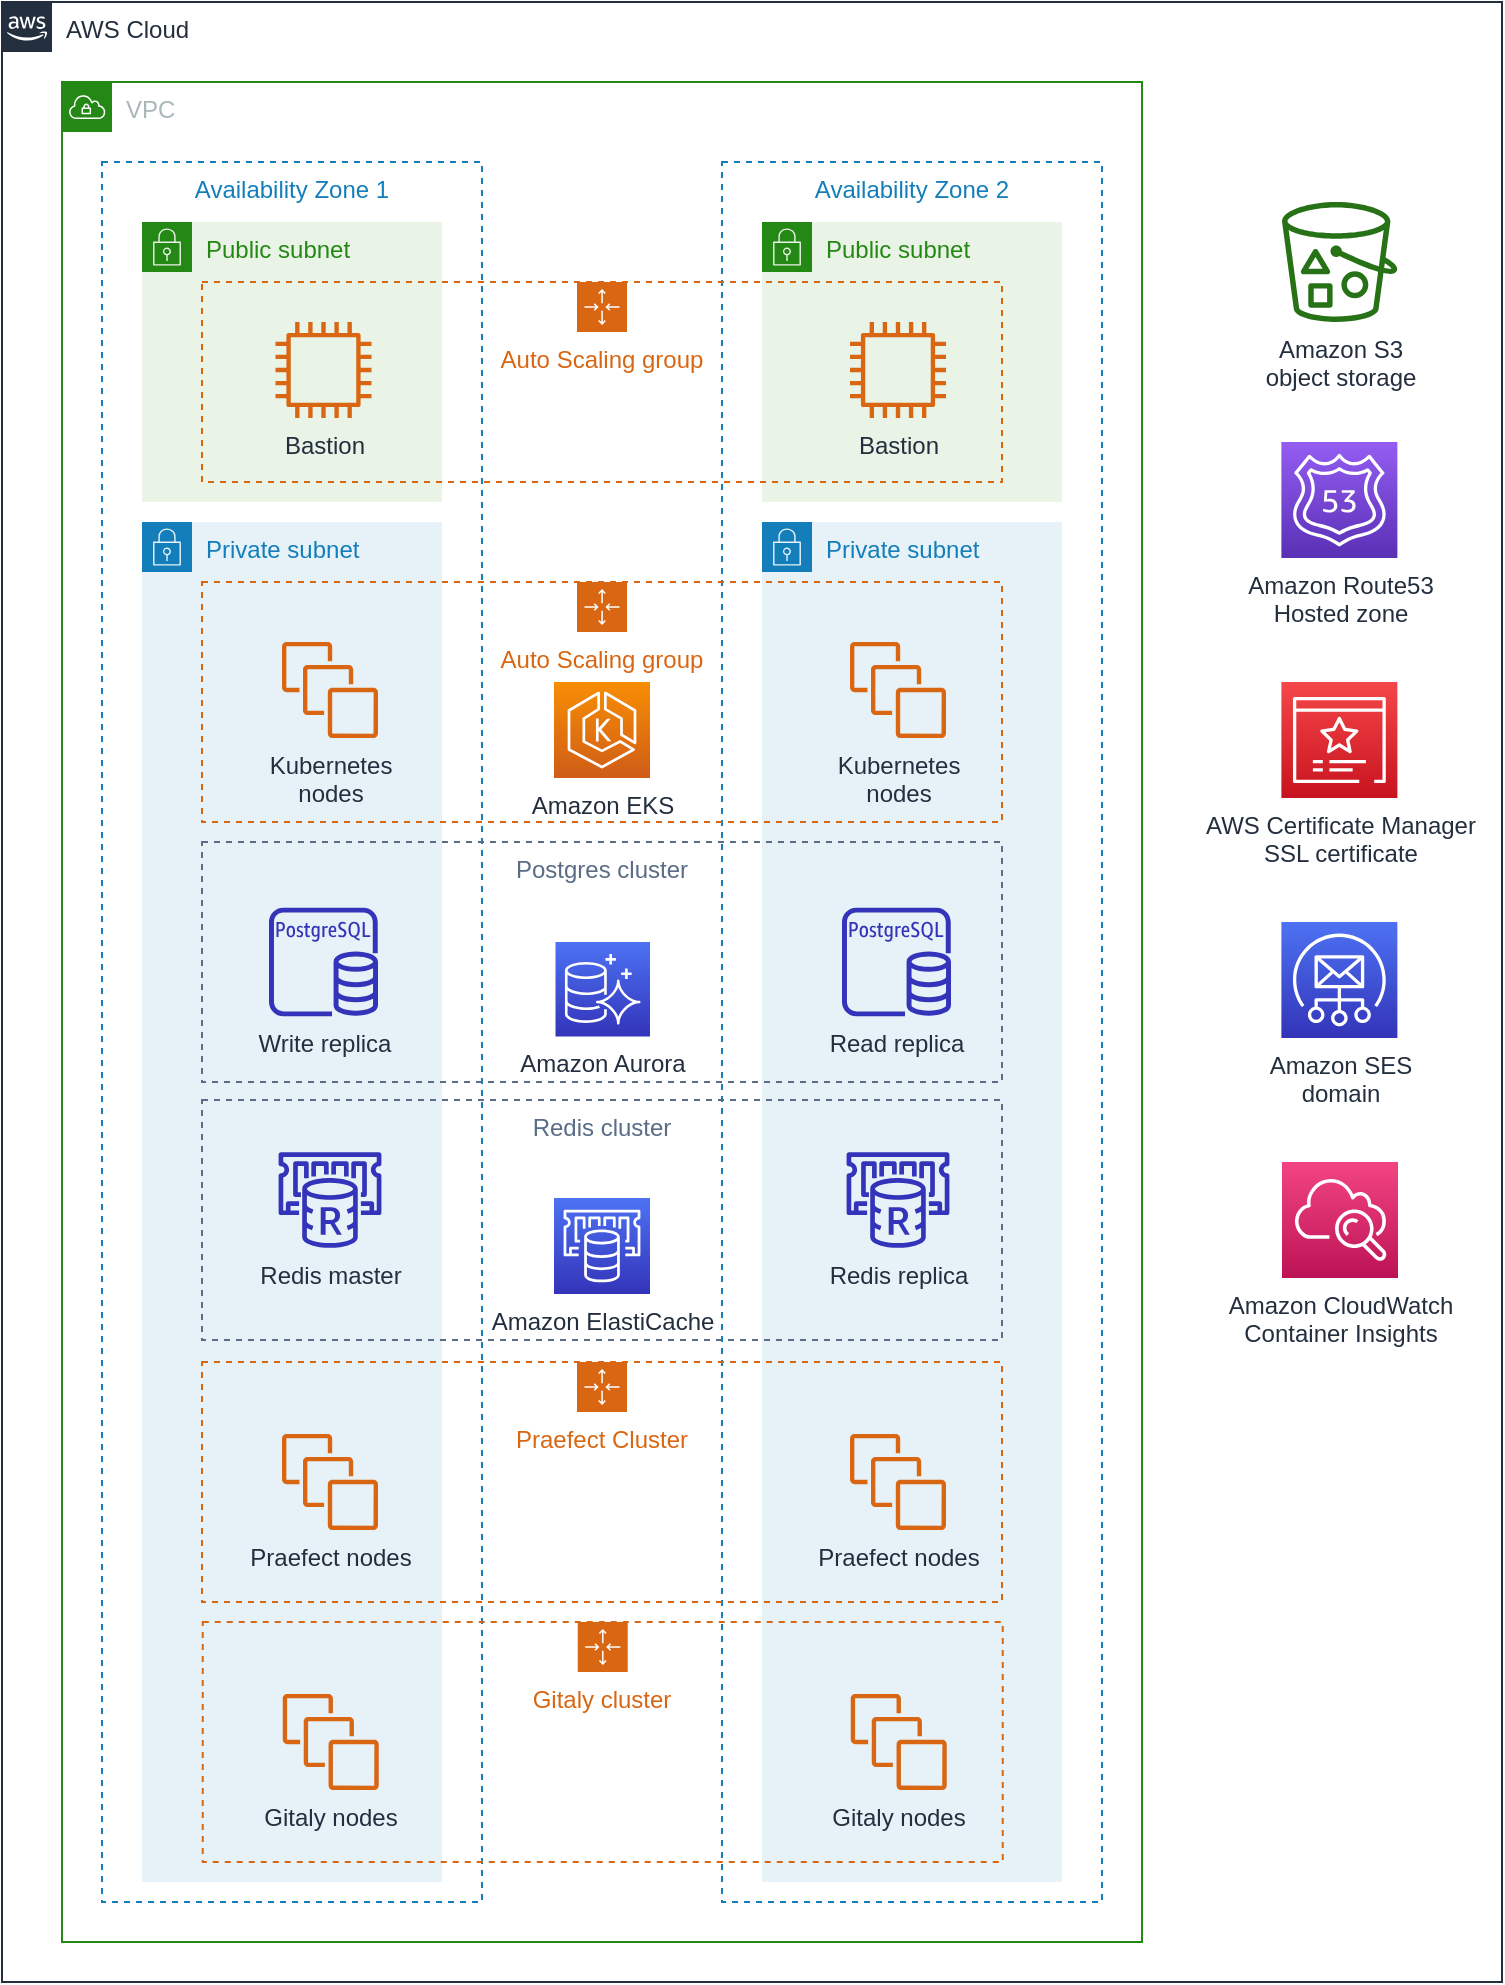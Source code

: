 <mxfile>
    <diagram id="ygJa8LKhD-JKV2qi45nE" name="Page-1">
        <mxGraphModel dx="911" dy="958" grid="1" gridSize="10" guides="1" tooltips="1" connect="1" arrows="1" fold="1" page="0" pageScale="1" pageWidth="850" pageHeight="1100" math="0" shadow="0">
            <root>
                <mxCell id="0"/>
                <mxCell id="1" parent="0"/>
                <mxCell id="vAmtrZHscYTu-8P-I5EJ-42" value="AWS Cloud" style="points=[[0,0],[0.25,0],[0.5,0],[0.75,0],[1,0],[1,0.25],[1,0.5],[1,0.75],[1,1],[0.75,1],[0.5,1],[0.25,1],[0,1],[0,0.75],[0,0.5],[0,0.25]];outlineConnect=0;gradientColor=none;html=1;whiteSpace=wrap;fontSize=12;fontStyle=0;shape=mxgraph.aws4.group;grIcon=mxgraph.aws4.group_aws_cloud_alt;strokeColor=#232F3E;fillColor=none;verticalAlign=top;align=left;spacingLeft=30;fontColor=#232F3E;dashed=0;" parent="1" vertex="1">
                    <mxGeometry x="20" y="180" width="750" height="990" as="geometry"/>
                </mxCell>
                <mxCell id="vAmtrZHscYTu-8P-I5EJ-1" value="VPC" style="points=[[0,0],[0.25,0],[0.5,0],[0.75,0],[1,0],[1,0.25],[1,0.5],[1,0.75],[1,1],[0.75,1],[0.5,1],[0.25,1],[0,1],[0,0.75],[0,0.5],[0,0.25]];outlineConnect=0;gradientColor=none;html=1;whiteSpace=wrap;fontSize=12;fontStyle=0;shape=mxgraph.aws4.group;grIcon=mxgraph.aws4.group_vpc;strokeColor=#248814;fillColor=none;verticalAlign=top;align=left;spacingLeft=30;fontColor=#AAB7B8;dashed=0;" parent="1" vertex="1">
                    <mxGeometry x="50" y="220" width="540" height="930" as="geometry"/>
                </mxCell>
                <mxCell id="vAmtrZHscYTu-8P-I5EJ-2" value="Availability Zone 1" style="fillColor=none;strokeColor=#147EBA;dashed=1;verticalAlign=top;fontStyle=0;fontColor=#147EBA;" parent="1" vertex="1">
                    <mxGeometry x="70" y="260" width="190" height="870" as="geometry"/>
                </mxCell>
                <mxCell id="vAmtrZHscYTu-8P-I5EJ-3" value="Availability Zone 2" style="fillColor=none;strokeColor=#147EBA;dashed=1;verticalAlign=top;fontStyle=0;fontColor=#147EBA;" parent="1" vertex="1">
                    <mxGeometry x="380" y="260" width="190" height="870" as="geometry"/>
                </mxCell>
                <mxCell id="vAmtrZHscYTu-8P-I5EJ-4" value="Public subnet" style="points=[[0,0],[0.25,0],[0.5,0],[0.75,0],[1,0],[1,0.25],[1,0.5],[1,0.75],[1,1],[0.75,1],[0.5,1],[0.25,1],[0,1],[0,0.75],[0,0.5],[0,0.25]];outlineConnect=0;gradientColor=none;html=1;whiteSpace=wrap;fontSize=12;fontStyle=0;shape=mxgraph.aws4.group;grIcon=mxgraph.aws4.group_security_group;grStroke=0;strokeColor=#248814;fillColor=#E9F3E6;verticalAlign=top;align=left;spacingLeft=30;fontColor=#248814;dashed=0;" parent="1" vertex="1">
                    <mxGeometry x="90" y="290" width="150" height="140" as="geometry"/>
                </mxCell>
                <mxCell id="vAmtrZHscYTu-8P-I5EJ-5" value="Public subnet" style="points=[[0,0],[0.25,0],[0.5,0],[0.75,0],[1,0],[1,0.25],[1,0.5],[1,0.75],[1,1],[0.75,1],[0.5,1],[0.25,1],[0,1],[0,0.75],[0,0.5],[0,0.25]];outlineConnect=0;gradientColor=none;html=1;whiteSpace=wrap;fontSize=12;fontStyle=0;shape=mxgraph.aws4.group;grIcon=mxgraph.aws4.group_security_group;grStroke=0;strokeColor=#248814;fillColor=#E9F3E6;verticalAlign=top;align=left;spacingLeft=30;fontColor=#248814;dashed=0;" parent="1" vertex="1">
                    <mxGeometry x="400" y="290" width="150" height="140" as="geometry"/>
                </mxCell>
                <mxCell id="vAmtrZHscYTu-8P-I5EJ-6" value="Private subnet" style="points=[[0,0],[0.25,0],[0.5,0],[0.75,0],[1,0],[1,0.25],[1,0.5],[1,0.75],[1,1],[0.75,1],[0.5,1],[0.25,1],[0,1],[0,0.75],[0,0.5],[0,0.25]];outlineConnect=0;gradientColor=none;html=1;whiteSpace=wrap;fontSize=12;fontStyle=0;shape=mxgraph.aws4.group;grIcon=mxgraph.aws4.group_security_group;grStroke=0;strokeColor=#147EBA;fillColor=#E6F2F8;verticalAlign=top;align=left;spacingLeft=30;fontColor=#147EBA;dashed=0;" parent="1" vertex="1">
                    <mxGeometry x="90" y="440" width="150" height="680" as="geometry"/>
                </mxCell>
                <mxCell id="vAmtrZHscYTu-8P-I5EJ-7" value="Private subnet" style="points=[[0,0],[0.25,0],[0.5,0],[0.75,0],[1,0],[1,0.25],[1,0.5],[1,0.75],[1,1],[0.75,1],[0.5,1],[0.25,1],[0,1],[0,0.75],[0,0.5],[0,0.25]];outlineConnect=0;gradientColor=none;html=1;whiteSpace=wrap;fontSize=12;fontStyle=0;shape=mxgraph.aws4.group;grIcon=mxgraph.aws4.group_security_group;grStroke=0;strokeColor=#147EBA;fillColor=#E6F2F8;verticalAlign=top;align=left;spacingLeft=30;fontColor=#147EBA;dashed=0;" parent="1" vertex="1">
                    <mxGeometry x="400" y="440" width="150" height="680" as="geometry"/>
                </mxCell>
                <mxCell id="vAmtrZHscYTu-8P-I5EJ-12" value="Auto Scaling group" style="points=[[0,0],[0.25,0],[0.5,0],[0.75,0],[1,0],[1,0.25],[1,0.5],[1,0.75],[1,1],[0.75,1],[0.5,1],[0.25,1],[0,1],[0,0.75],[0,0.5],[0,0.25]];outlineConnect=0;gradientColor=none;html=1;whiteSpace=wrap;fontSize=12;fontStyle=0;shape=mxgraph.aws4.groupCenter;grIcon=mxgraph.aws4.group_auto_scaling_group;grStroke=1;strokeColor=#D86613;fillColor=none;verticalAlign=top;align=center;fontColor=#D86613;dashed=1;spacingTop=25;" parent="1" vertex="1">
                    <mxGeometry x="120" y="320" width="400" height="100" as="geometry"/>
                </mxCell>
                <mxCell id="vAmtrZHscYTu-8P-I5EJ-19" value="Postgres cluster" style="fillColor=none;strokeColor=#5A6C86;dashed=1;verticalAlign=top;fontStyle=0;fontColor=#5A6C86;" parent="1" vertex="1">
                    <mxGeometry x="120" y="600" width="400" height="120" as="geometry"/>
                </mxCell>
                <mxCell id="vAmtrZHscYTu-8P-I5EJ-22" value="Auto Scaling group" style="points=[[0,0],[0.25,0],[0.5,0],[0.75,0],[1,0],[1,0.25],[1,0.5],[1,0.75],[1,1],[0.75,1],[0.5,1],[0.25,1],[0,1],[0,0.75],[0,0.5],[0,0.25]];outlineConnect=0;gradientColor=none;html=1;whiteSpace=wrap;fontSize=12;fontStyle=0;shape=mxgraph.aws4.groupCenter;grIcon=mxgraph.aws4.group_auto_scaling_group;grStroke=1;strokeColor=#D86613;fillColor=none;verticalAlign=top;align=center;fontColor=#D86613;dashed=1;spacingTop=25;" parent="1" vertex="1">
                    <mxGeometry x="120" y="470" width="400" height="120" as="geometry"/>
                </mxCell>
                <mxCell id="vAmtrZHscYTu-8P-I5EJ-23" value="Amazon EKS" style="outlineConnect=0;fontColor=#232F3E;gradientColor=#F78E04;gradientDirection=north;fillColor=#D05C17;strokeColor=#ffffff;dashed=0;verticalLabelPosition=bottom;verticalAlign=top;align=center;html=1;fontSize=12;fontStyle=0;aspect=fixed;shape=mxgraph.aws4.resourceIcon;resIcon=mxgraph.aws4.eks;" parent="1" vertex="1">
                    <mxGeometry x="296" y="520" width="48" height="48" as="geometry"/>
                </mxCell>
                <mxCell id="vAmtrZHscYTu-8P-I5EJ-20" value="Kubernetes&lt;br&gt;nodes" style="outlineConnect=0;fontColor=#232F3E;gradientColor=none;fillColor=#D86613;strokeColor=none;dashed=0;verticalLabelPosition=bottom;verticalAlign=top;align=center;html=1;fontSize=12;fontStyle=0;aspect=fixed;pointerEvents=1;shape=mxgraph.aws4.instances;" parent="1" vertex="1">
                    <mxGeometry x="160" y="500" width="48" height="48" as="geometry"/>
                </mxCell>
                <mxCell id="vAmtrZHscYTu-8P-I5EJ-21" value="Kubernetes&lt;br&gt;nodes" style="outlineConnect=0;fontColor=#232F3E;gradientColor=none;fillColor=#D86613;strokeColor=none;dashed=0;verticalLabelPosition=bottom;verticalAlign=top;align=center;html=1;fontSize=12;fontStyle=0;aspect=fixed;pointerEvents=1;shape=mxgraph.aws4.instances;" parent="1" vertex="1">
                    <mxGeometry x="444" y="500" width="48" height="48" as="geometry"/>
                </mxCell>
                <mxCell id="vAmtrZHscYTu-8P-I5EJ-24" value="Amazon Aurora" style="outlineConnect=0;fontColor=#232F3E;gradientColor=#4D72F3;gradientDirection=north;fillColor=#3334B9;strokeColor=#ffffff;dashed=0;verticalLabelPosition=bottom;verticalAlign=top;align=center;html=1;fontSize=12;fontStyle=0;aspect=fixed;shape=mxgraph.aws4.resourceIcon;resIcon=mxgraph.aws4.aurora;" parent="1" vertex="1">
                    <mxGeometry x="296.75" y="650" width="47.25" height="47.25" as="geometry"/>
                </mxCell>
                <mxCell id="vAmtrZHscYTu-8P-I5EJ-17" value="Write replica" style="outlineConnect=0;fontColor=#232F3E;gradientColor=none;fillColor=#3334B9;strokeColor=none;dashed=0;verticalLabelPosition=bottom;verticalAlign=top;align=center;html=1;fontSize=12;fontStyle=0;aspect=fixed;pointerEvents=1;shape=mxgraph.aws4.rds_postgresql_instance;" parent="1" vertex="1">
                    <mxGeometry x="153.5" y="632.75" width="54.5" height="54.5" as="geometry"/>
                </mxCell>
                <mxCell id="vAmtrZHscYTu-8P-I5EJ-18" value="Read replica" style="outlineConnect=0;fontColor=#232F3E;gradientColor=none;fillColor=#3334B9;strokeColor=none;dashed=0;verticalLabelPosition=bottom;verticalAlign=top;align=center;html=1;fontSize=12;fontStyle=0;aspect=fixed;pointerEvents=1;shape=mxgraph.aws4.rds_postgresql_instance;" parent="1" vertex="1">
                    <mxGeometry x="440" y="632.75" width="54.5" height="54.5" as="geometry"/>
                </mxCell>
                <mxCell id="vAmtrZHscYTu-8P-I5EJ-13" value="Bastion" style="outlineConnect=0;fontColor=#232F3E;gradientColor=none;fillColor=#D86613;strokeColor=none;dashed=0;verticalLabelPosition=bottom;verticalAlign=top;align=center;html=1;fontSize=12;fontStyle=0;aspect=fixed;pointerEvents=1;shape=mxgraph.aws4.instance2;" parent="1" vertex="1">
                    <mxGeometry x="444" y="340" width="48" height="48" as="geometry"/>
                </mxCell>
                <mxCell id="vAmtrZHscYTu-8P-I5EJ-8" value="Bastion" style="outlineConnect=0;fontColor=#232F3E;gradientColor=none;fillColor=#D86613;strokeColor=none;dashed=0;verticalLabelPosition=bottom;verticalAlign=top;align=center;html=1;fontSize=12;fontStyle=0;aspect=fixed;pointerEvents=1;shape=mxgraph.aws4.instance2;" parent="1" vertex="1">
                    <mxGeometry x="156.75" y="340" width="48" height="48" as="geometry"/>
                </mxCell>
                <mxCell id="vAmtrZHscYTu-8P-I5EJ-27" value="Amazon SES&lt;br&gt;domain" style="outlineConnect=0;fontColor=#232F3E;gradientColor=#4D72F3;gradientDirection=north;fillColor=#3334B9;strokeColor=#ffffff;dashed=0;verticalLabelPosition=bottom;verticalAlign=top;align=center;html=1;fontSize=12;fontStyle=0;aspect=fixed;shape=mxgraph.aws4.resourceIcon;resIcon=mxgraph.aws4.simple_email_service;" parent="1" vertex="1">
                    <mxGeometry x="659.69" y="640" width="58" height="58" as="geometry"/>
                </mxCell>
                <mxCell id="vAmtrZHscYTu-8P-I5EJ-28" value="Amazon Route53 &lt;br&gt;Hosted zone" style="outlineConnect=0;fontColor=#232F3E;gradientColor=#945DF2;gradientDirection=north;fillColor=#5A30B5;strokeColor=#ffffff;dashed=0;verticalLabelPosition=bottom;verticalAlign=top;align=center;html=1;fontSize=12;fontStyle=0;aspect=fixed;shape=mxgraph.aws4.resourceIcon;resIcon=mxgraph.aws4.route_53;" parent="1" vertex="1">
                    <mxGeometry x="659.69" y="400" width="58" height="58" as="geometry"/>
                </mxCell>
                <mxCell id="vAmtrZHscYTu-8P-I5EJ-29" value="AWS Certificate Manager&lt;br&gt;SSL certificate" style="outlineConnect=0;fontColor=#232F3E;gradientColor=#F54749;gradientDirection=north;fillColor=#C7131F;strokeColor=#ffffff;dashed=0;verticalLabelPosition=bottom;verticalAlign=top;align=center;html=1;fontSize=12;fontStyle=0;aspect=fixed;shape=mxgraph.aws4.resourceIcon;resIcon=mxgraph.aws4.certificate_manager_3;" parent="1" vertex="1">
                    <mxGeometry x="659.69" y="520" width="58" height="58" as="geometry"/>
                </mxCell>
                <mxCell id="vAmtrZHscYTu-8P-I5EJ-31" value="Amazon S3&lt;br&gt;object storage" style="outlineConnect=0;fontColor=#232F3E;gradientColor=none;fillColor=#277116;strokeColor=none;dashed=0;verticalLabelPosition=bottom;verticalAlign=top;align=center;html=1;fontSize=12;fontStyle=0;aspect=fixed;pointerEvents=1;shape=mxgraph.aws4.bucket_with_objects;" parent="1" vertex="1">
                    <mxGeometry x="660" y="280" width="57.69" height="60" as="geometry"/>
                </mxCell>
                <mxCell id="2" value="Amazon CloudWatch&lt;br&gt;Container Insights" style="outlineConnect=0;fontColor=#232F3E;gradientColor=#F34482;gradientDirection=north;fillColor=#BC1356;strokeColor=#ffffff;dashed=0;verticalLabelPosition=bottom;verticalAlign=top;align=center;html=1;fontSize=12;fontStyle=0;aspect=fixed;shape=mxgraph.aws4.resourceIcon;resIcon=mxgraph.aws4.cloudwatch;" parent="1" vertex="1">
                    <mxGeometry x="660" y="760" width="58" height="58" as="geometry"/>
                </mxCell>
                <mxCell id="6" value="Redis cluster" style="fillColor=none;strokeColor=#5A6C86;dashed=1;verticalAlign=top;fontStyle=0;fontColor=#5A6C86;" parent="1" vertex="1">
                    <mxGeometry x="120" y="729" width="400" height="120" as="geometry"/>
                </mxCell>
                <mxCell id="8" value="Redis master" style="outlineConnect=0;fontColor=#232F3E;gradientColor=none;fillColor=#3334B9;strokeColor=none;dashed=0;verticalLabelPosition=bottom;verticalAlign=top;align=center;html=1;fontSize=12;fontStyle=0;aspect=fixed;pointerEvents=1;shape=mxgraph.aws4.elasticache_for_redis;" parent="1" vertex="1">
                    <mxGeometry x="157" y="755.12" width="54" height="47.77" as="geometry"/>
                </mxCell>
                <mxCell id="7" value="Redis replica" style="outlineConnect=0;fontColor=#232F3E;gradientColor=none;fillColor=#3334B9;strokeColor=none;dashed=0;verticalLabelPosition=bottom;verticalAlign=top;align=center;html=1;fontSize=12;fontStyle=0;aspect=fixed;pointerEvents=1;shape=mxgraph.aws4.elasticache_for_redis;" parent="1" vertex="1">
                    <mxGeometry x="441" y="755.12" width="54" height="47.77" as="geometry"/>
                </mxCell>
                <mxCell id="3" value="Amazon ElastiCache" style="outlineConnect=0;fontColor=#232F3E;gradientColor=#4D72F3;gradientDirection=north;fillColor=#3334B9;strokeColor=#ffffff;dashed=0;verticalLabelPosition=bottom;verticalAlign=top;align=center;html=1;fontSize=12;fontStyle=0;aspect=fixed;shape=mxgraph.aws4.resourceIcon;resIcon=mxgraph.aws4.elasticache;" parent="1" vertex="1">
                    <mxGeometry x="296" y="778.0" width="48" height="48" as="geometry"/>
                </mxCell>
                <mxCell id="10" value="Gitaly cluster" style="points=[[0,0],[0.25,0],[0.5,0],[0.75,0],[1,0],[1,0.25],[1,0.5],[1,0.75],[1,1],[0.75,1],[0.5,1],[0.25,1],[0,1],[0,0.75],[0,0.5],[0,0.25]];outlineConnect=0;gradientColor=none;html=1;whiteSpace=wrap;fontSize=12;fontStyle=0;shape=mxgraph.aws4.groupCenter;grIcon=mxgraph.aws4.group_auto_scaling_group;grStroke=1;strokeColor=#D86613;fillColor=none;verticalAlign=top;align=center;fontColor=#D86613;dashed=1;spacingTop=25;" parent="1" vertex="1">
                    <mxGeometry x="120.37" y="990" width="400" height="120" as="geometry"/>
                </mxCell>
                <mxCell id="17" value="Gitaly nodes" style="outlineConnect=0;fontColor=#232F3E;gradientColor=none;fillColor=#D86613;strokeColor=none;dashed=0;verticalLabelPosition=bottom;verticalAlign=top;align=center;html=1;fontSize=12;fontStyle=0;aspect=fixed;pointerEvents=1;shape=mxgraph.aws4.instances;" parent="1" vertex="1">
                    <mxGeometry x="160.37" y="1026" width="48" height="48" as="geometry"/>
                </mxCell>
                <mxCell id="18" value="Gitaly nodes" style="outlineConnect=0;fontColor=#232F3E;gradientColor=none;fillColor=#D86613;strokeColor=none;dashed=0;verticalLabelPosition=bottom;verticalAlign=top;align=center;html=1;fontSize=12;fontStyle=0;aspect=fixed;pointerEvents=1;shape=mxgraph.aws4.instances;" parent="1" vertex="1">
                    <mxGeometry x="444.37" y="1026" width="48" height="48" as="geometry"/>
                </mxCell>
                <mxCell id="19" value="Praefect Cluster" style="points=[[0,0],[0.25,0],[0.5,0],[0.75,0],[1,0],[1,0.25],[1,0.5],[1,0.75],[1,1],[0.75,1],[0.5,1],[0.25,1],[0,1],[0,0.75],[0,0.5],[0,0.25]];outlineConnect=0;gradientColor=none;html=1;whiteSpace=wrap;fontSize=12;fontStyle=0;shape=mxgraph.aws4.groupCenter;grIcon=mxgraph.aws4.group_auto_scaling_group;grStroke=1;strokeColor=#D86613;fillColor=none;verticalAlign=top;align=center;fontColor=#D86613;dashed=1;spacingTop=25;" parent="1" vertex="1">
                    <mxGeometry x="120" y="860" width="400" height="120" as="geometry"/>
                </mxCell>
                <mxCell id="20" value="Praefect nodes" style="outlineConnect=0;fontColor=#232F3E;gradientColor=none;fillColor=#D86613;strokeColor=none;dashed=0;verticalLabelPosition=bottom;verticalAlign=top;align=center;html=1;fontSize=12;fontStyle=0;aspect=fixed;pointerEvents=1;shape=mxgraph.aws4.instances;" parent="1" vertex="1">
                    <mxGeometry x="160" y="896" width="48" height="48" as="geometry"/>
                </mxCell>
                <mxCell id="21" value="Praefect nodes" style="outlineConnect=0;fontColor=#232F3E;gradientColor=none;fillColor=#D86613;strokeColor=none;dashed=0;verticalLabelPosition=bottom;verticalAlign=top;align=center;html=1;fontSize=12;fontStyle=0;aspect=fixed;pointerEvents=1;shape=mxgraph.aws4.instances;" parent="1" vertex="1">
                    <mxGeometry x="444" y="896" width="48" height="48" as="geometry"/>
                </mxCell>
            </root>
        </mxGraphModel>
    </diagram>
</mxfile>
